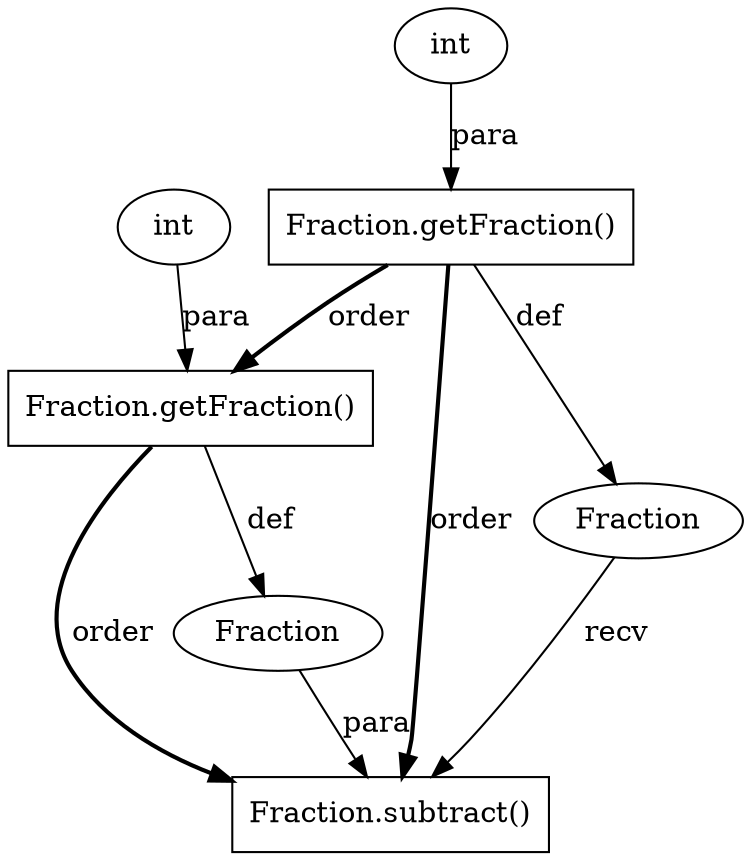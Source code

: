 digraph "AUG" {

  1 [ label="Fraction.subtract()" shape="box" ];
  2 [ label="Fraction" shape="ellipse" ];
  3 [ label="Fraction.getFraction()" shape="box" ];
  4 [ label="int" shape="ellipse" ];
  5 [ label="Fraction" shape="ellipse" ];
  6 [ label="Fraction.getFraction()" shape="box" ];
  7 [ label="int" shape="ellipse" ];
  3 -> 1 [ label="order" style="bold" ];
  6 -> 1 [ label="order" style="bold" ];
  2 -> 1 [ label="para" style="solid" ];
  5 -> 1 [ label="recv" style="solid" ];
  3 -> 2 [ label="def" style="solid" ];
  6 -> 3 [ label="order" style="bold" ];
  4 -> 3 [ label="para" style="solid" ];
  6 -> 5 [ label="def" style="solid" ];
  7 -> 6 [ label="para" style="solid" ];
}
